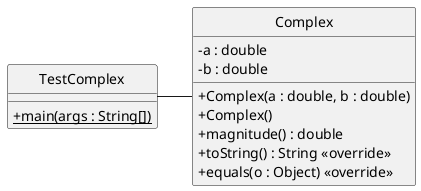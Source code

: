 @startuml
skinparam classAttributeIconSize 0
hide circle

class Complex {
 - a : double
 - b : double
 + Complex(a : double, b : double)
 + Complex()
 + magnitude() : double
 + toString() : String <<override>>
 + equals(o : Object) <<override>>
}

class TestComplex {
 + {static} main(args : String[])
}

TestComplex - Complex

@enduml
